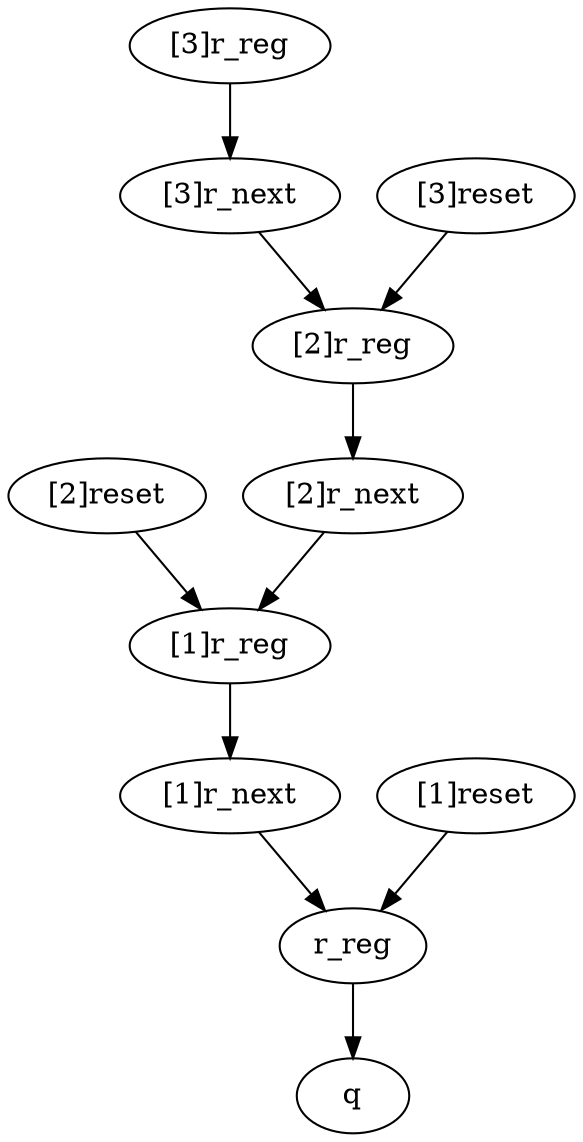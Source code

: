 strict digraph "" {
	"[2]reset"	[complexity=10,
		importance=2.08749994441,
		rank=0.208749994441];
	"[1]r_reg"	[complexity=9,
		importance=0.974999986423,
		rank=0.108333331825];
	"[2]reset" -> "[1]r_reg";
	"[1]r_next"	[complexity=4,
		importance=0.675000010826,
		rank=0.168750002706];
	"[1]r_reg" -> "[1]r_next";
	"[2]r_reg"	[complexity=16,
		importance=1.46249997963,
		rank=0.0914062487272];
	"[2]r_next"	[complexity=11,
		importance=1.16250000404,
		rank=0.105681818549];
	"[2]r_reg" -> "[2]r_next";
	"[3]r_next"	[complexity=18,
		importance=1.64999999725,
		rank=0.0916666665138];
	"[3]r_next" -> "[2]r_reg";
	"[3]r_reg"	[complexity=23,
		importance=1.94999997285,
		rank=0.084782607515];
	"[3]r_reg" -> "[3]r_next";
	q	[complexity=0,
		importance=0.187500017614,
		rank=0.0];
	r_reg	[complexity=2,
		importance=0.487499993212,
		rank=0.243749996606];
	"[1]r_next" -> r_reg;
	"[2]r_next" -> "[1]r_reg";
	r_reg -> q;
	"[1]reset"	[complexity=3,
		importance=1.11249995798,
		rank=0.370833319328];
	"[1]reset" -> r_reg;
	"[3]reset"	[complexity=17,
		importance=3.06249993083,
		rank=0.180147054755];
	"[3]reset" -> "[2]r_reg";
}
